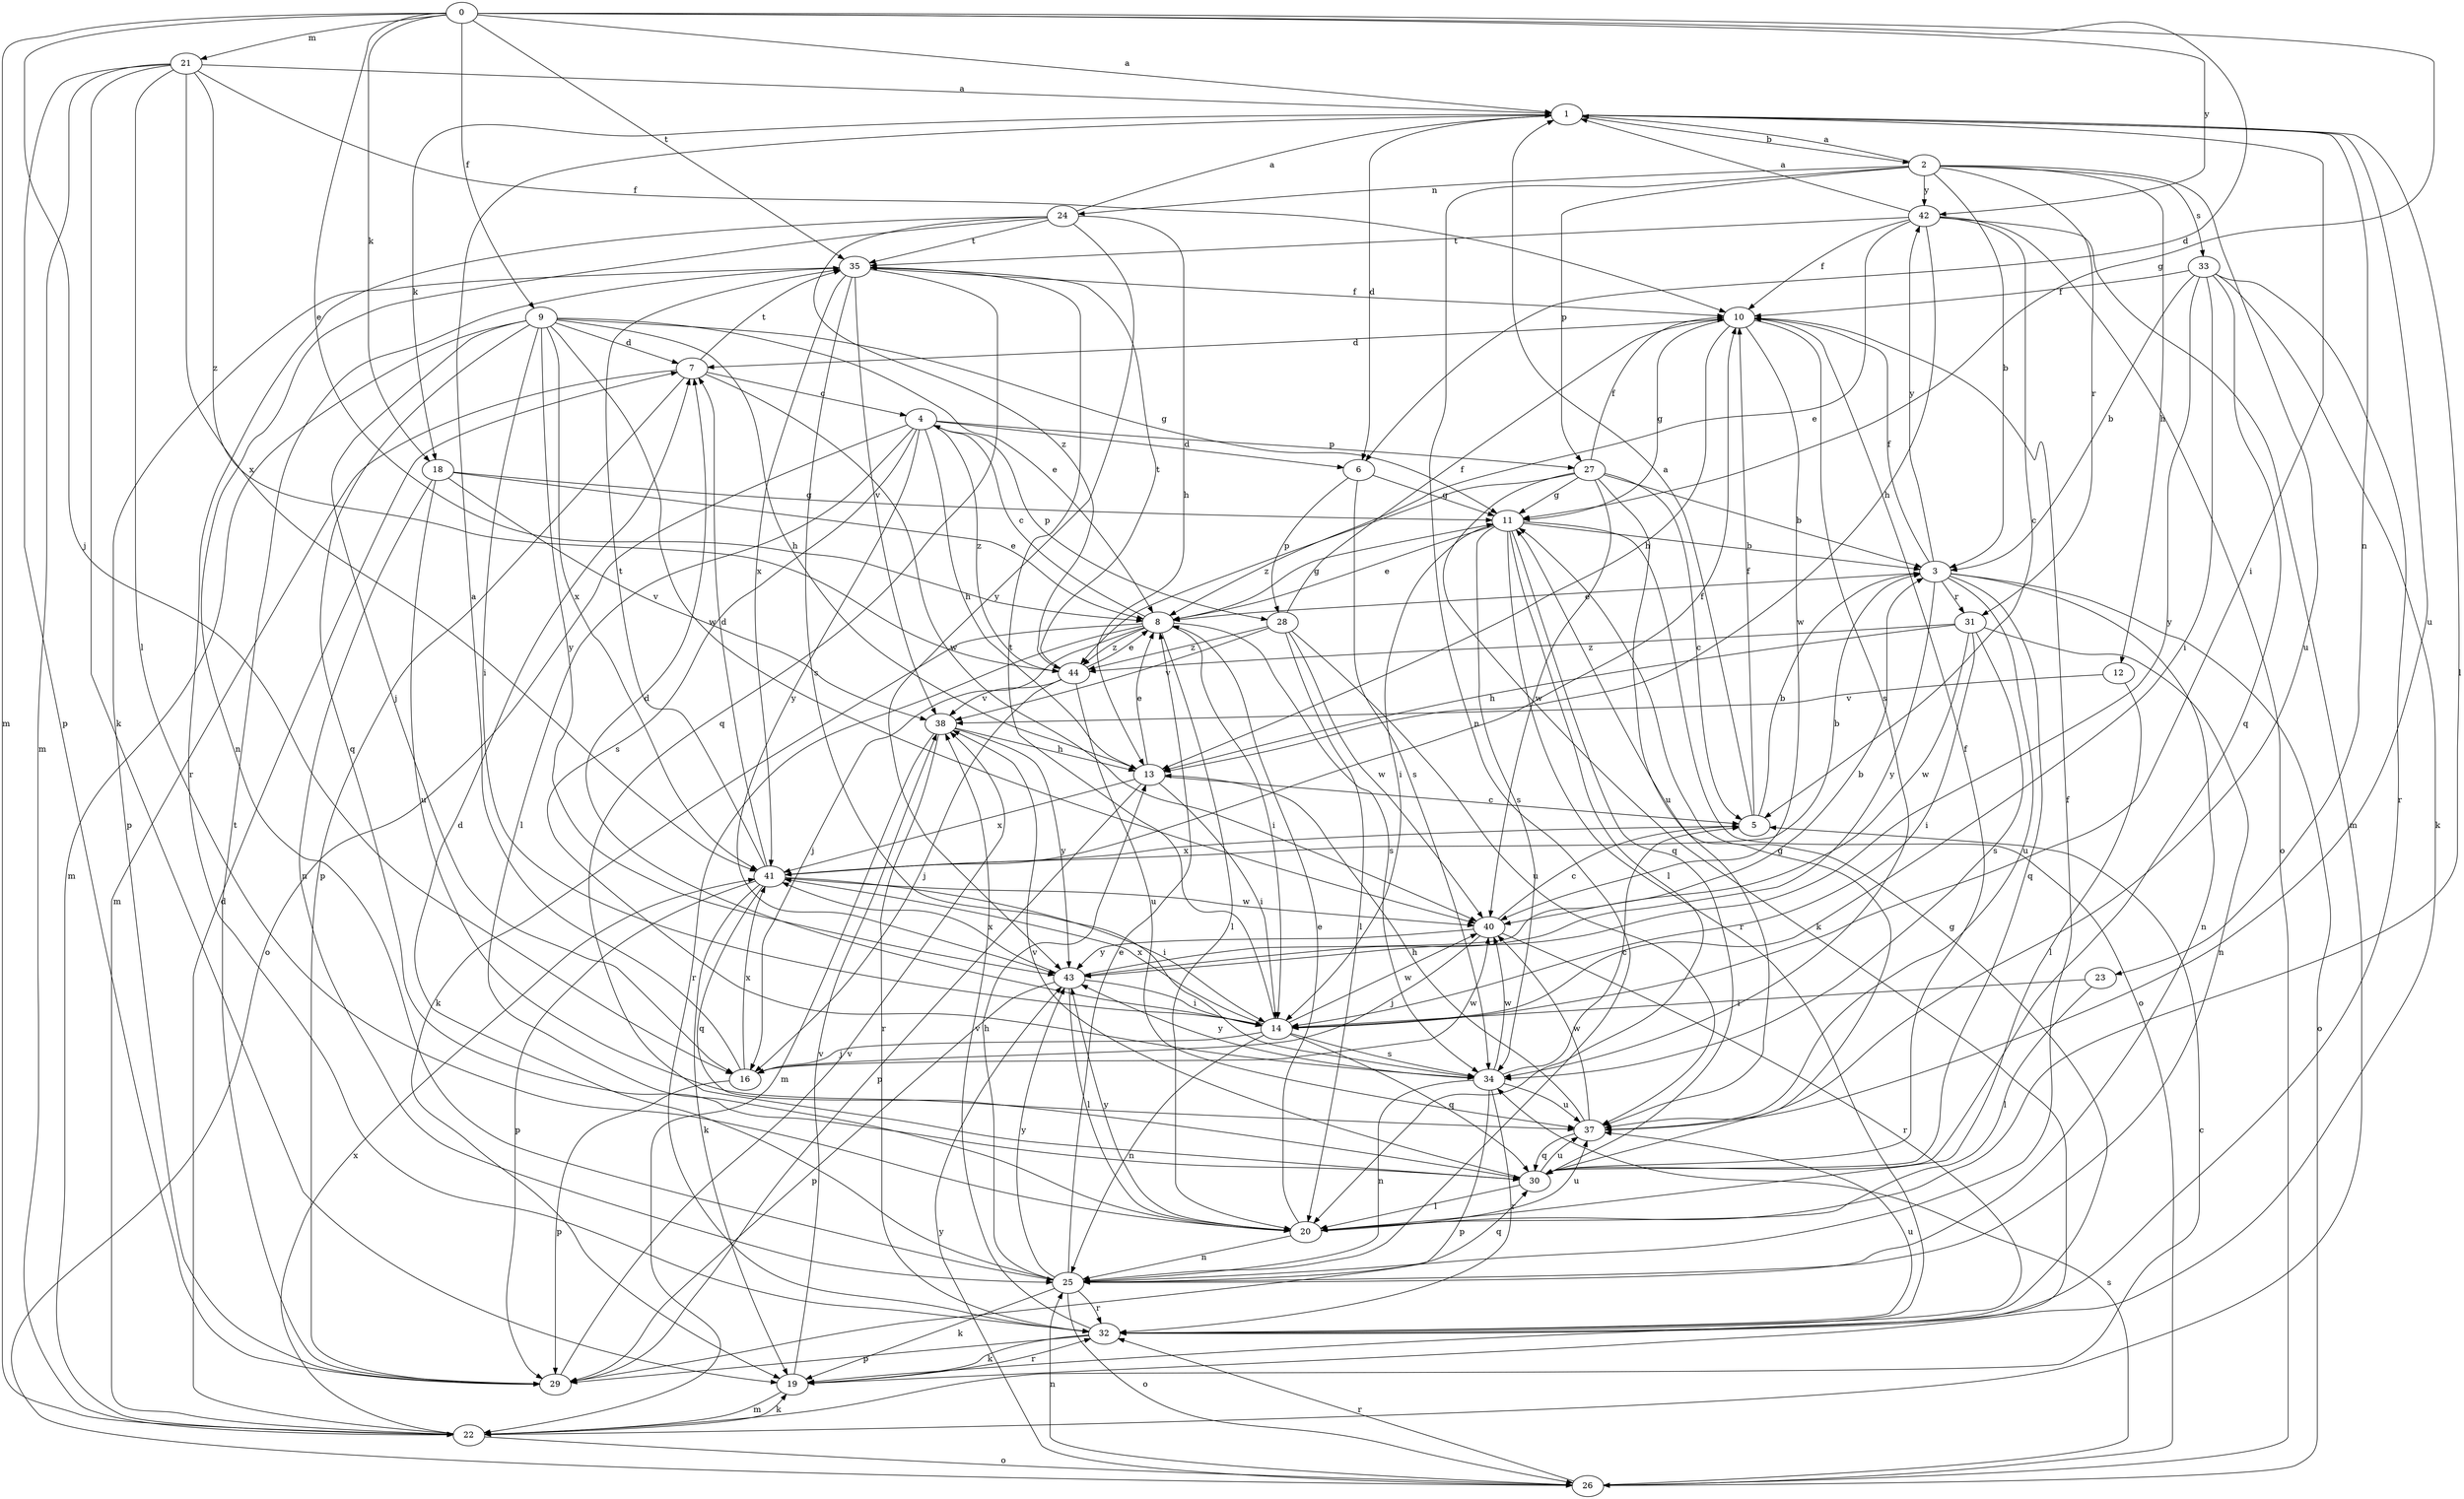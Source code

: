 strict digraph  {
0;
1;
2;
3;
4;
5;
6;
7;
8;
9;
10;
11;
12;
13;
14;
16;
18;
19;
20;
21;
22;
23;
24;
25;
26;
27;
28;
29;
30;
31;
32;
33;
34;
35;
37;
38;
40;
41;
42;
43;
44;
0 -> 1  [label=a];
0 -> 6  [label=d];
0 -> 8  [label=e];
0 -> 9  [label=f];
0 -> 11  [label=g];
0 -> 16  [label=j];
0 -> 18  [label=k];
0 -> 21  [label=m];
0 -> 22  [label=m];
0 -> 35  [label=t];
0 -> 42  [label=y];
1 -> 2  [label=b];
1 -> 6  [label=d];
1 -> 14  [label=i];
1 -> 18  [label=k];
1 -> 20  [label=l];
1 -> 23  [label=n];
1 -> 37  [label=u];
2 -> 1  [label=a];
2 -> 3  [label=b];
2 -> 12  [label=h];
2 -> 24  [label=n];
2 -> 25  [label=n];
2 -> 27  [label=p];
2 -> 31  [label=r];
2 -> 33  [label=s];
2 -> 37  [label=u];
2 -> 42  [label=y];
3 -> 8  [label=e];
3 -> 10  [label=f];
3 -> 25  [label=n];
3 -> 26  [label=o];
3 -> 30  [label=q];
3 -> 31  [label=r];
3 -> 37  [label=u];
3 -> 42  [label=y];
3 -> 43  [label=y];
4 -> 6  [label=d];
4 -> 13  [label=h];
4 -> 20  [label=l];
4 -> 26  [label=o];
4 -> 27  [label=p];
4 -> 28  [label=p];
4 -> 34  [label=s];
4 -> 43  [label=y];
4 -> 44  [label=z];
5 -> 1  [label=a];
5 -> 3  [label=b];
5 -> 10  [label=f];
5 -> 41  [label=x];
6 -> 11  [label=g];
6 -> 28  [label=p];
6 -> 34  [label=s];
7 -> 4  [label=c];
7 -> 22  [label=m];
7 -> 29  [label=p];
7 -> 35  [label=t];
7 -> 40  [label=w];
8 -> 4  [label=c];
8 -> 11  [label=g];
8 -> 14  [label=i];
8 -> 16  [label=j];
8 -> 19  [label=k];
8 -> 20  [label=l];
8 -> 32  [label=r];
8 -> 34  [label=s];
8 -> 44  [label=z];
9 -> 7  [label=d];
9 -> 8  [label=e];
9 -> 11  [label=g];
9 -> 13  [label=h];
9 -> 14  [label=i];
9 -> 16  [label=j];
9 -> 22  [label=m];
9 -> 30  [label=q];
9 -> 40  [label=w];
9 -> 41  [label=x];
9 -> 43  [label=y];
10 -> 7  [label=d];
10 -> 11  [label=g];
10 -> 13  [label=h];
10 -> 34  [label=s];
10 -> 40  [label=w];
11 -> 3  [label=b];
11 -> 8  [label=e];
11 -> 14  [label=i];
11 -> 20  [label=l];
11 -> 26  [label=o];
11 -> 30  [label=q];
11 -> 32  [label=r];
11 -> 34  [label=s];
12 -> 20  [label=l];
12 -> 38  [label=v];
13 -> 5  [label=c];
13 -> 8  [label=e];
13 -> 14  [label=i];
13 -> 29  [label=p];
13 -> 41  [label=x];
14 -> 7  [label=d];
14 -> 16  [label=j];
14 -> 25  [label=n];
14 -> 30  [label=q];
14 -> 34  [label=s];
14 -> 35  [label=t];
14 -> 40  [label=w];
14 -> 41  [label=x];
16 -> 1  [label=a];
16 -> 29  [label=p];
16 -> 40  [label=w];
16 -> 41  [label=x];
18 -> 8  [label=e];
18 -> 11  [label=g];
18 -> 25  [label=n];
18 -> 37  [label=u];
18 -> 38  [label=v];
19 -> 22  [label=m];
19 -> 32  [label=r];
19 -> 38  [label=v];
20 -> 8  [label=e];
20 -> 25  [label=n];
20 -> 37  [label=u];
20 -> 43  [label=y];
21 -> 1  [label=a];
21 -> 10  [label=f];
21 -> 19  [label=k];
21 -> 20  [label=l];
21 -> 22  [label=m];
21 -> 29  [label=p];
21 -> 41  [label=x];
21 -> 44  [label=z];
22 -> 5  [label=c];
22 -> 7  [label=d];
22 -> 19  [label=k];
22 -> 26  [label=o];
22 -> 41  [label=x];
23 -> 14  [label=i];
23 -> 20  [label=l];
24 -> 1  [label=a];
24 -> 13  [label=h];
24 -> 25  [label=n];
24 -> 32  [label=r];
24 -> 35  [label=t];
24 -> 43  [label=y];
24 -> 44  [label=z];
25 -> 7  [label=d];
25 -> 8  [label=e];
25 -> 10  [label=f];
25 -> 13  [label=h];
25 -> 19  [label=k];
25 -> 26  [label=o];
25 -> 30  [label=q];
25 -> 32  [label=r];
25 -> 43  [label=y];
26 -> 25  [label=n];
26 -> 32  [label=r];
26 -> 34  [label=s];
26 -> 43  [label=y];
27 -> 3  [label=b];
27 -> 5  [label=c];
27 -> 10  [label=f];
27 -> 11  [label=g];
27 -> 19  [label=k];
27 -> 37  [label=u];
27 -> 40  [label=w];
27 -> 44  [label=z];
28 -> 10  [label=f];
28 -> 20  [label=l];
28 -> 37  [label=u];
28 -> 38  [label=v];
28 -> 40  [label=w];
28 -> 44  [label=z];
29 -> 35  [label=t];
29 -> 38  [label=v];
30 -> 10  [label=f];
30 -> 11  [label=g];
30 -> 20  [label=l];
30 -> 37  [label=u];
30 -> 38  [label=v];
31 -> 13  [label=h];
31 -> 14  [label=i];
31 -> 25  [label=n];
31 -> 34  [label=s];
31 -> 40  [label=w];
31 -> 44  [label=z];
32 -> 11  [label=g];
32 -> 19  [label=k];
32 -> 29  [label=p];
32 -> 37  [label=u];
32 -> 38  [label=v];
33 -> 3  [label=b];
33 -> 10  [label=f];
33 -> 14  [label=i];
33 -> 19  [label=k];
33 -> 30  [label=q];
33 -> 32  [label=r];
33 -> 43  [label=y];
34 -> 5  [label=c];
34 -> 25  [label=n];
34 -> 29  [label=p];
34 -> 32  [label=r];
34 -> 37  [label=u];
34 -> 40  [label=w];
34 -> 43  [label=y];
35 -> 10  [label=f];
35 -> 29  [label=p];
35 -> 30  [label=q];
35 -> 34  [label=s];
35 -> 38  [label=v];
35 -> 41  [label=x];
37 -> 13  [label=h];
37 -> 30  [label=q];
37 -> 40  [label=w];
38 -> 13  [label=h];
38 -> 22  [label=m];
38 -> 32  [label=r];
38 -> 43  [label=y];
40 -> 5  [label=c];
40 -> 16  [label=j];
40 -> 32  [label=r];
40 -> 43  [label=y];
41 -> 3  [label=b];
41 -> 7  [label=d];
41 -> 10  [label=f];
41 -> 14  [label=i];
41 -> 19  [label=k];
41 -> 29  [label=p];
41 -> 30  [label=q];
41 -> 35  [label=t];
41 -> 40  [label=w];
42 -> 1  [label=a];
42 -> 5  [label=c];
42 -> 8  [label=e];
42 -> 10  [label=f];
42 -> 13  [label=h];
42 -> 22  [label=m];
42 -> 26  [label=o];
42 -> 35  [label=t];
43 -> 3  [label=b];
43 -> 14  [label=i];
43 -> 20  [label=l];
43 -> 29  [label=p];
43 -> 41  [label=x];
44 -> 8  [label=e];
44 -> 16  [label=j];
44 -> 35  [label=t];
44 -> 37  [label=u];
44 -> 38  [label=v];
}
